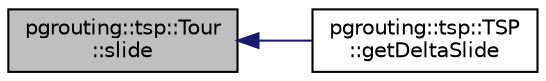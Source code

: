 digraph "pgrouting::tsp::Tour::slide"
{
  edge [fontname="Helvetica",fontsize="10",labelfontname="Helvetica",labelfontsize="10"];
  node [fontname="Helvetica",fontsize="10",shape=record];
  rankdir="LR";
  Node1 [label="pgrouting::tsp::Tour\l::slide",height=0.2,width=0.4,color="black", fillcolor="grey75", style="filled" fontcolor="black"];
  Node1 -> Node2 [dir="back",color="midnightblue",fontsize="10",style="solid",fontname="Helvetica"];
  Node2 [label="pgrouting::tsp::TSP\l::getDeltaSlide",height=0.2,width=0.4,color="black", fillcolor="white", style="filled",URL="$classpgrouting_1_1tsp_1_1TSP.html#ad1ae4c95daa64eae6e1e12ace2c535a8"];
}
